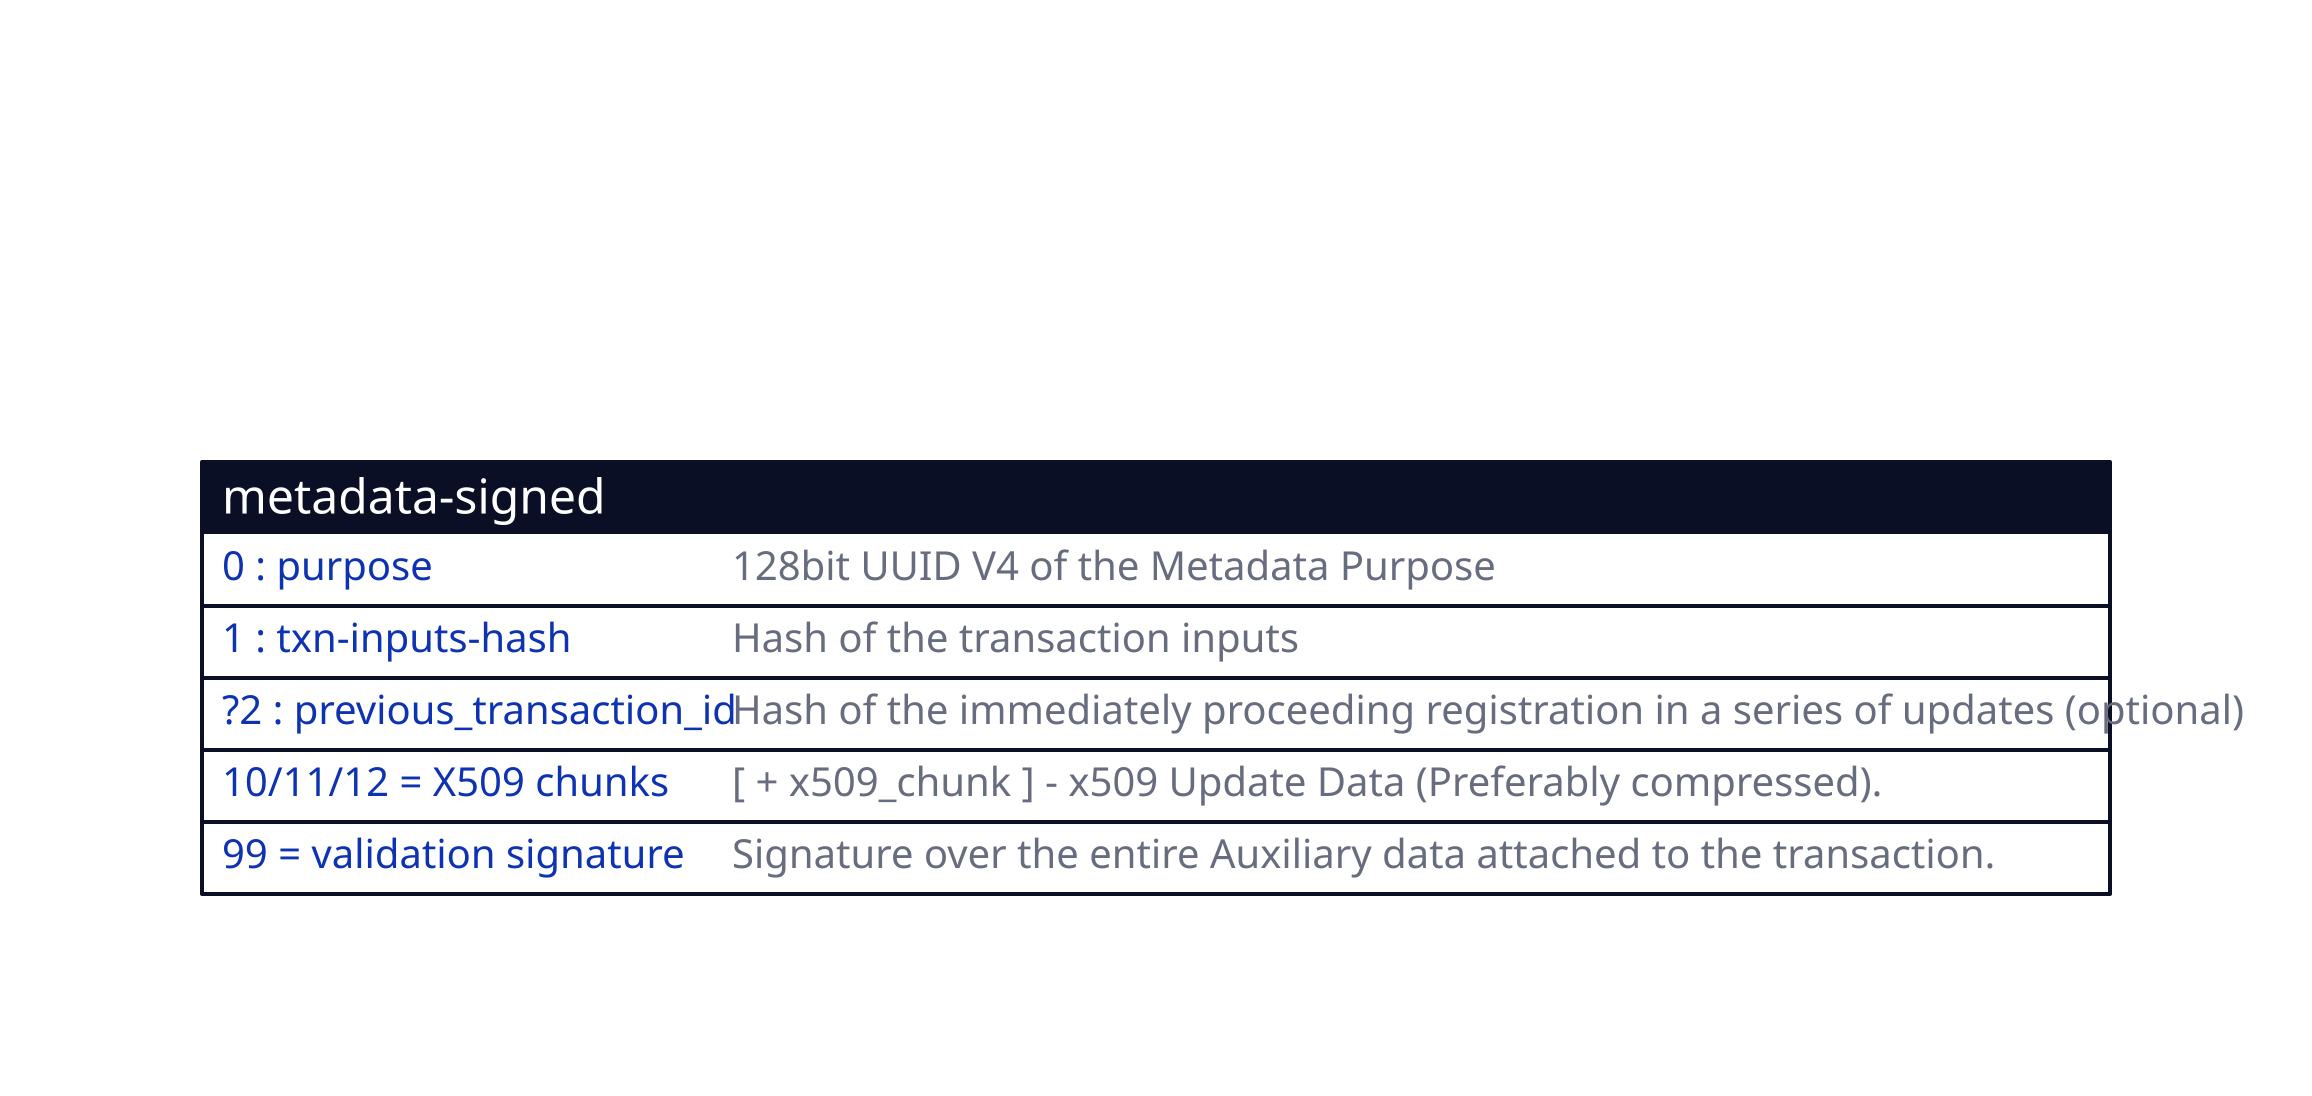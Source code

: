 vars: {
  d2-config: {
    layout-engine: elk

    # Terminal theme code
    theme-id: 300
  }
}

grid-columns: 1

title: |md
  # Label = `509`
| {
  shape: text
  # near: top-left  
  style: {
    font-size: 25
  }
}

metadata-signed: {
  shape: sql_table
  "0 : purpose": "128bit UUID V4 of the Metadata Purpose"
  "1 : txn-inputs-hash": "Hash of the transaction inputs"
  "?2 : previous_transaction_id": Hash of the immediately proceeding registration in a series of updates (optional)
  "10/11/12 = X509 chunks": "[ + x509_chunk ] - x509 Update Data (Preferably compressed)."
  "99 = validation signature": "Signature over the entire Auxiliary data attached to the transaction."
}
